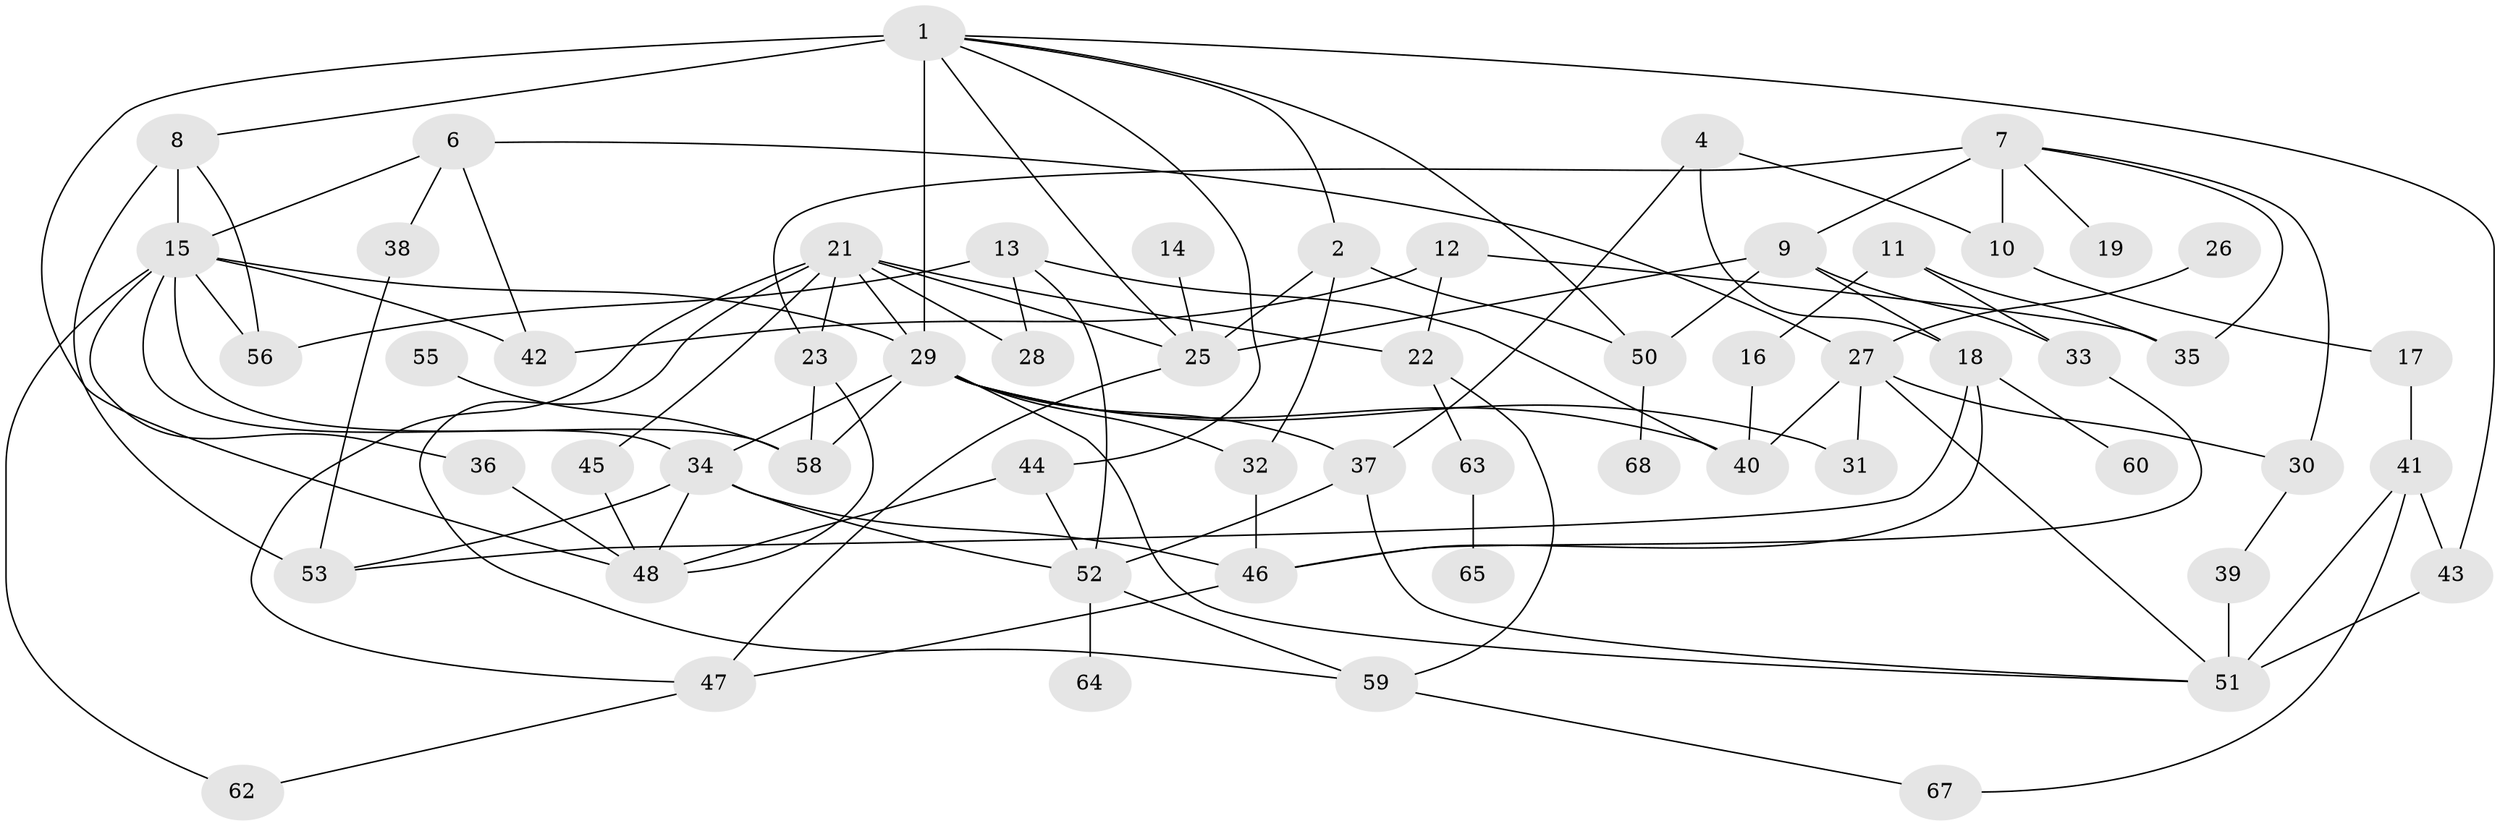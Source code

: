 // original degree distribution, {2: 0.28888888888888886, 3: 0.17037037037037037, 0: 0.06666666666666667, 1: 0.17777777777777778, 5: 0.08148148148148149, 4: 0.15555555555555556, 6: 0.037037037037037035, 7: 0.007407407407407408, 11: 0.007407407407407408, 8: 0.007407407407407408}
// Generated by graph-tools (version 1.1) at 2025/33/03/09/25 02:33:48]
// undirected, 59 vertices, 107 edges
graph export_dot {
graph [start="1"]
  node [color=gray90,style=filled];
  1;
  2;
  4;
  6;
  7;
  8;
  9;
  10;
  11;
  12;
  13;
  14;
  15;
  16;
  17;
  18;
  19;
  21;
  22;
  23;
  25;
  26;
  27;
  28;
  29;
  30;
  31;
  32;
  33;
  34;
  35;
  36;
  37;
  38;
  39;
  40;
  41;
  42;
  43;
  44;
  45;
  46;
  47;
  48;
  50;
  51;
  52;
  53;
  55;
  56;
  58;
  59;
  60;
  62;
  63;
  64;
  65;
  67;
  68;
  1 -- 2 [weight=1.0];
  1 -- 8 [weight=1.0];
  1 -- 25 [weight=1.0];
  1 -- 29 [weight=5.0];
  1 -- 43 [weight=1.0];
  1 -- 44 [weight=1.0];
  1 -- 48 [weight=1.0];
  1 -- 50 [weight=1.0];
  2 -- 25 [weight=1.0];
  2 -- 32 [weight=1.0];
  2 -- 50 [weight=2.0];
  4 -- 10 [weight=1.0];
  4 -- 18 [weight=2.0];
  4 -- 37 [weight=1.0];
  6 -- 15 [weight=1.0];
  6 -- 27 [weight=1.0];
  6 -- 38 [weight=1.0];
  6 -- 42 [weight=1.0];
  7 -- 9 [weight=2.0];
  7 -- 10 [weight=1.0];
  7 -- 19 [weight=1.0];
  7 -- 23 [weight=1.0];
  7 -- 30 [weight=1.0];
  7 -- 35 [weight=1.0];
  8 -- 15 [weight=2.0];
  8 -- 53 [weight=1.0];
  8 -- 56 [weight=1.0];
  9 -- 18 [weight=1.0];
  9 -- 25 [weight=2.0];
  9 -- 33 [weight=1.0];
  9 -- 50 [weight=1.0];
  10 -- 17 [weight=1.0];
  11 -- 16 [weight=1.0];
  11 -- 33 [weight=1.0];
  11 -- 35 [weight=1.0];
  12 -- 22 [weight=1.0];
  12 -- 35 [weight=1.0];
  12 -- 42 [weight=1.0];
  13 -- 28 [weight=1.0];
  13 -- 40 [weight=1.0];
  13 -- 52 [weight=1.0];
  13 -- 56 [weight=1.0];
  14 -- 25 [weight=1.0];
  15 -- 29 [weight=1.0];
  15 -- 34 [weight=1.0];
  15 -- 36 [weight=1.0];
  15 -- 42 [weight=1.0];
  15 -- 56 [weight=2.0];
  15 -- 58 [weight=2.0];
  15 -- 62 [weight=1.0];
  16 -- 40 [weight=1.0];
  17 -- 41 [weight=1.0];
  18 -- 46 [weight=1.0];
  18 -- 53 [weight=1.0];
  18 -- 60 [weight=1.0];
  21 -- 22 [weight=1.0];
  21 -- 23 [weight=1.0];
  21 -- 25 [weight=1.0];
  21 -- 28 [weight=1.0];
  21 -- 29 [weight=1.0];
  21 -- 45 [weight=1.0];
  21 -- 47 [weight=1.0];
  21 -- 59 [weight=1.0];
  22 -- 59 [weight=1.0];
  22 -- 63 [weight=1.0];
  23 -- 48 [weight=1.0];
  23 -- 58 [weight=1.0];
  25 -- 47 [weight=1.0];
  26 -- 27 [weight=1.0];
  27 -- 30 [weight=1.0];
  27 -- 31 [weight=1.0];
  27 -- 40 [weight=1.0];
  27 -- 51 [weight=1.0];
  29 -- 31 [weight=1.0];
  29 -- 32 [weight=1.0];
  29 -- 34 [weight=1.0];
  29 -- 37 [weight=1.0];
  29 -- 40 [weight=1.0];
  29 -- 51 [weight=1.0];
  29 -- 58 [weight=1.0];
  30 -- 39 [weight=1.0];
  32 -- 46 [weight=1.0];
  33 -- 46 [weight=1.0];
  34 -- 46 [weight=1.0];
  34 -- 48 [weight=1.0];
  34 -- 52 [weight=1.0];
  34 -- 53 [weight=1.0];
  36 -- 48 [weight=1.0];
  37 -- 51 [weight=2.0];
  37 -- 52 [weight=1.0];
  38 -- 53 [weight=1.0];
  39 -- 51 [weight=1.0];
  41 -- 43 [weight=1.0];
  41 -- 51 [weight=3.0];
  41 -- 67 [weight=1.0];
  43 -- 51 [weight=1.0];
  44 -- 48 [weight=1.0];
  44 -- 52 [weight=1.0];
  45 -- 48 [weight=1.0];
  46 -- 47 [weight=1.0];
  47 -- 62 [weight=1.0];
  50 -- 68 [weight=1.0];
  52 -- 59 [weight=1.0];
  52 -- 64 [weight=1.0];
  55 -- 58 [weight=1.0];
  59 -- 67 [weight=1.0];
  63 -- 65 [weight=1.0];
}
